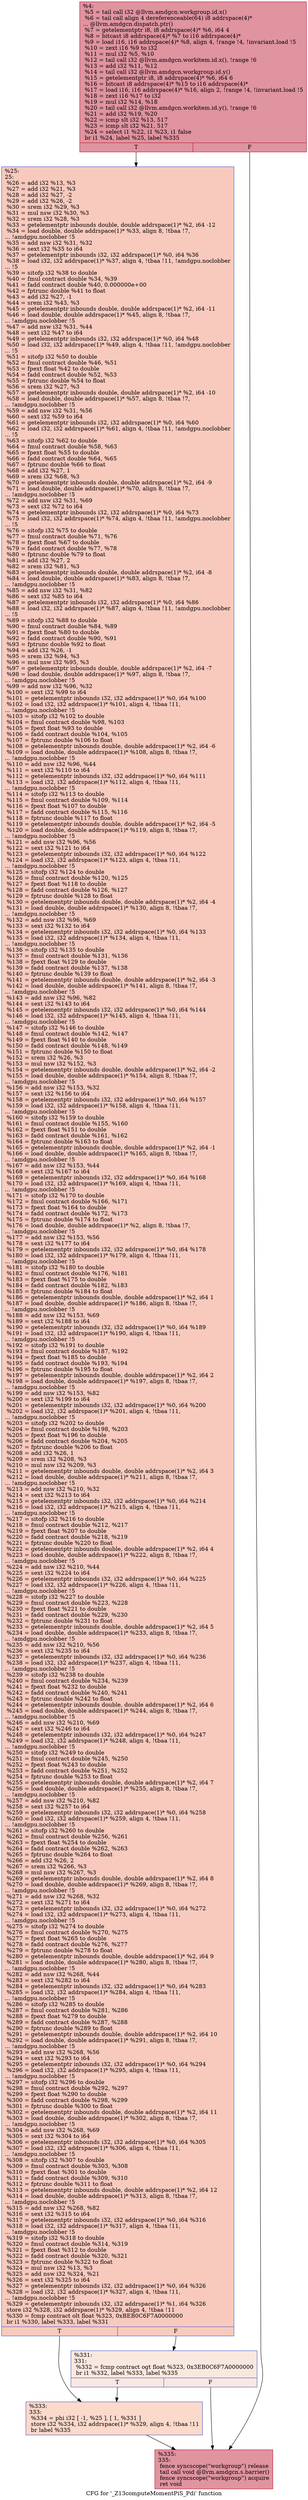 digraph "CFG for '_Z13computeMomentPiS_Pdi' function" {
	label="CFG for '_Z13computeMomentPiS_Pdi' function";

	Node0x537a430 [shape=record,color="#b70d28ff", style=filled, fillcolor="#b70d2870",label="{%4:\l  %5 = tail call i32 @llvm.amdgcn.workgroup.id.x()\l  %6 = tail call align 4 dereferenceable(64) i8 addrspace(4)*\l... @llvm.amdgcn.dispatch.ptr()\l  %7 = getelementptr i8, i8 addrspace(4)* %6, i64 4\l  %8 = bitcast i8 addrspace(4)* %7 to i16 addrspace(4)*\l  %9 = load i16, i16 addrspace(4)* %8, align 4, !range !4, !invariant.load !5\l  %10 = zext i16 %9 to i32\l  %11 = mul i32 %5, %10\l  %12 = tail call i32 @llvm.amdgcn.workitem.id.x(), !range !6\l  %13 = add i32 %11, %12\l  %14 = tail call i32 @llvm.amdgcn.workgroup.id.y()\l  %15 = getelementptr i8, i8 addrspace(4)* %6, i64 6\l  %16 = bitcast i8 addrspace(4)* %15 to i16 addrspace(4)*\l  %17 = load i16, i16 addrspace(4)* %16, align 2, !range !4, !invariant.load !5\l  %18 = zext i16 %17 to i32\l  %19 = mul i32 %14, %18\l  %20 = tail call i32 @llvm.amdgcn.workitem.id.y(), !range !6\l  %21 = add i32 %19, %20\l  %22 = icmp slt i32 %13, 517\l  %23 = icmp slt i32 %21, 517\l  %24 = select i1 %22, i1 %23, i1 false\l  br i1 %24, label %25, label %335\l|{<s0>T|<s1>F}}"];
	Node0x537a430:s0 -> Node0x537df00;
	Node0x537a430:s1 -> Node0x537df90;
	Node0x537df00 [shape=record,color="#3d50c3ff", style=filled, fillcolor="#ef886b70",label="{%25:\l25:                                               \l  %26 = add i32 %13, %3\l  %27 = add i32 %21, %3\l  %28 = add i32 %27, -2\l  %29 = add i32 %26, -2\l  %30 = srem i32 %29, %3\l  %31 = mul nsw i32 %30, %3\l  %32 = srem i32 %28, %3\l  %33 = getelementptr inbounds double, double addrspace(1)* %2, i64 -12\l  %34 = load double, double addrspace(1)* %33, align 8, !tbaa !7,\l... !amdgpu.noclobber !5\l  %35 = add nsw i32 %31, %32\l  %36 = sext i32 %35 to i64\l  %37 = getelementptr inbounds i32, i32 addrspace(1)* %0, i64 %36\l  %38 = load i32, i32 addrspace(1)* %37, align 4, !tbaa !11, !amdgpu.noclobber\l... !5\l  %39 = sitofp i32 %38 to double\l  %40 = fmul contract double %34, %39\l  %41 = fadd contract double %40, 0.000000e+00\l  %42 = fptrunc double %41 to float\l  %43 = add i32 %27, -1\l  %44 = srem i32 %43, %3\l  %45 = getelementptr inbounds double, double addrspace(1)* %2, i64 -11\l  %46 = load double, double addrspace(1)* %45, align 8, !tbaa !7,\l... !amdgpu.noclobber !5\l  %47 = add nsw i32 %31, %44\l  %48 = sext i32 %47 to i64\l  %49 = getelementptr inbounds i32, i32 addrspace(1)* %0, i64 %48\l  %50 = load i32, i32 addrspace(1)* %49, align 4, !tbaa !11, !amdgpu.noclobber\l... !5\l  %51 = sitofp i32 %50 to double\l  %52 = fmul contract double %46, %51\l  %53 = fpext float %42 to double\l  %54 = fadd contract double %52, %53\l  %55 = fptrunc double %54 to float\l  %56 = srem i32 %27, %3\l  %57 = getelementptr inbounds double, double addrspace(1)* %2, i64 -10\l  %58 = load double, double addrspace(1)* %57, align 8, !tbaa !7,\l... !amdgpu.noclobber !5\l  %59 = add nsw i32 %31, %56\l  %60 = sext i32 %59 to i64\l  %61 = getelementptr inbounds i32, i32 addrspace(1)* %0, i64 %60\l  %62 = load i32, i32 addrspace(1)* %61, align 4, !tbaa !11, !amdgpu.noclobber\l... !5\l  %63 = sitofp i32 %62 to double\l  %64 = fmul contract double %58, %63\l  %65 = fpext float %55 to double\l  %66 = fadd contract double %64, %65\l  %67 = fptrunc double %66 to float\l  %68 = add i32 %27, 1\l  %69 = srem i32 %68, %3\l  %70 = getelementptr inbounds double, double addrspace(1)* %2, i64 -9\l  %71 = load double, double addrspace(1)* %70, align 8, !tbaa !7,\l... !amdgpu.noclobber !5\l  %72 = add nsw i32 %31, %69\l  %73 = sext i32 %72 to i64\l  %74 = getelementptr inbounds i32, i32 addrspace(1)* %0, i64 %73\l  %75 = load i32, i32 addrspace(1)* %74, align 4, !tbaa !11, !amdgpu.noclobber\l... !5\l  %76 = sitofp i32 %75 to double\l  %77 = fmul contract double %71, %76\l  %78 = fpext float %67 to double\l  %79 = fadd contract double %77, %78\l  %80 = fptrunc double %79 to float\l  %81 = add i32 %27, 2\l  %82 = srem i32 %81, %3\l  %83 = getelementptr inbounds double, double addrspace(1)* %2, i64 -8\l  %84 = load double, double addrspace(1)* %83, align 8, !tbaa !7,\l... !amdgpu.noclobber !5\l  %85 = add nsw i32 %31, %82\l  %86 = sext i32 %85 to i64\l  %87 = getelementptr inbounds i32, i32 addrspace(1)* %0, i64 %86\l  %88 = load i32, i32 addrspace(1)* %87, align 4, !tbaa !11, !amdgpu.noclobber\l... !5\l  %89 = sitofp i32 %88 to double\l  %90 = fmul contract double %84, %89\l  %91 = fpext float %80 to double\l  %92 = fadd contract double %90, %91\l  %93 = fptrunc double %92 to float\l  %94 = add i32 %26, -1\l  %95 = srem i32 %94, %3\l  %96 = mul nsw i32 %95, %3\l  %97 = getelementptr inbounds double, double addrspace(1)* %2, i64 -7\l  %98 = load double, double addrspace(1)* %97, align 8, !tbaa !7,\l... !amdgpu.noclobber !5\l  %99 = add nsw i32 %96, %32\l  %100 = sext i32 %99 to i64\l  %101 = getelementptr inbounds i32, i32 addrspace(1)* %0, i64 %100\l  %102 = load i32, i32 addrspace(1)* %101, align 4, !tbaa !11,\l... !amdgpu.noclobber !5\l  %103 = sitofp i32 %102 to double\l  %104 = fmul contract double %98, %103\l  %105 = fpext float %93 to double\l  %106 = fadd contract double %104, %105\l  %107 = fptrunc double %106 to float\l  %108 = getelementptr inbounds double, double addrspace(1)* %2, i64 -6\l  %109 = load double, double addrspace(1)* %108, align 8, !tbaa !7,\l... !amdgpu.noclobber !5\l  %110 = add nsw i32 %96, %44\l  %111 = sext i32 %110 to i64\l  %112 = getelementptr inbounds i32, i32 addrspace(1)* %0, i64 %111\l  %113 = load i32, i32 addrspace(1)* %112, align 4, !tbaa !11,\l... !amdgpu.noclobber !5\l  %114 = sitofp i32 %113 to double\l  %115 = fmul contract double %109, %114\l  %116 = fpext float %107 to double\l  %117 = fadd contract double %115, %116\l  %118 = fptrunc double %117 to float\l  %119 = getelementptr inbounds double, double addrspace(1)* %2, i64 -5\l  %120 = load double, double addrspace(1)* %119, align 8, !tbaa !7,\l... !amdgpu.noclobber !5\l  %121 = add nsw i32 %96, %56\l  %122 = sext i32 %121 to i64\l  %123 = getelementptr inbounds i32, i32 addrspace(1)* %0, i64 %122\l  %124 = load i32, i32 addrspace(1)* %123, align 4, !tbaa !11,\l... !amdgpu.noclobber !5\l  %125 = sitofp i32 %124 to double\l  %126 = fmul contract double %120, %125\l  %127 = fpext float %118 to double\l  %128 = fadd contract double %126, %127\l  %129 = fptrunc double %128 to float\l  %130 = getelementptr inbounds double, double addrspace(1)* %2, i64 -4\l  %131 = load double, double addrspace(1)* %130, align 8, !tbaa !7,\l... !amdgpu.noclobber !5\l  %132 = add nsw i32 %96, %69\l  %133 = sext i32 %132 to i64\l  %134 = getelementptr inbounds i32, i32 addrspace(1)* %0, i64 %133\l  %135 = load i32, i32 addrspace(1)* %134, align 4, !tbaa !11,\l... !amdgpu.noclobber !5\l  %136 = sitofp i32 %135 to double\l  %137 = fmul contract double %131, %136\l  %138 = fpext float %129 to double\l  %139 = fadd contract double %137, %138\l  %140 = fptrunc double %139 to float\l  %141 = getelementptr inbounds double, double addrspace(1)* %2, i64 -3\l  %142 = load double, double addrspace(1)* %141, align 8, !tbaa !7,\l... !amdgpu.noclobber !5\l  %143 = add nsw i32 %96, %82\l  %144 = sext i32 %143 to i64\l  %145 = getelementptr inbounds i32, i32 addrspace(1)* %0, i64 %144\l  %146 = load i32, i32 addrspace(1)* %145, align 4, !tbaa !11,\l... !amdgpu.noclobber !5\l  %147 = sitofp i32 %146 to double\l  %148 = fmul contract double %142, %147\l  %149 = fpext float %140 to double\l  %150 = fadd contract double %148, %149\l  %151 = fptrunc double %150 to float\l  %152 = srem i32 %26, %3\l  %153 = mul nsw i32 %152, %3\l  %154 = getelementptr inbounds double, double addrspace(1)* %2, i64 -2\l  %155 = load double, double addrspace(1)* %154, align 8, !tbaa !7,\l... !amdgpu.noclobber !5\l  %156 = add nsw i32 %153, %32\l  %157 = sext i32 %156 to i64\l  %158 = getelementptr inbounds i32, i32 addrspace(1)* %0, i64 %157\l  %159 = load i32, i32 addrspace(1)* %158, align 4, !tbaa !11,\l... !amdgpu.noclobber !5\l  %160 = sitofp i32 %159 to double\l  %161 = fmul contract double %155, %160\l  %162 = fpext float %151 to double\l  %163 = fadd contract double %161, %162\l  %164 = fptrunc double %163 to float\l  %165 = getelementptr inbounds double, double addrspace(1)* %2, i64 -1\l  %166 = load double, double addrspace(1)* %165, align 8, !tbaa !7,\l... !amdgpu.noclobber !5\l  %167 = add nsw i32 %153, %44\l  %168 = sext i32 %167 to i64\l  %169 = getelementptr inbounds i32, i32 addrspace(1)* %0, i64 %168\l  %170 = load i32, i32 addrspace(1)* %169, align 4, !tbaa !11,\l... !amdgpu.noclobber !5\l  %171 = sitofp i32 %170 to double\l  %172 = fmul contract double %166, %171\l  %173 = fpext float %164 to double\l  %174 = fadd contract double %172, %173\l  %175 = fptrunc double %174 to float\l  %176 = load double, double addrspace(1)* %2, align 8, !tbaa !7,\l... !amdgpu.noclobber !5\l  %177 = add nsw i32 %153, %56\l  %178 = sext i32 %177 to i64\l  %179 = getelementptr inbounds i32, i32 addrspace(1)* %0, i64 %178\l  %180 = load i32, i32 addrspace(1)* %179, align 4, !tbaa !11,\l... !amdgpu.noclobber !5\l  %181 = sitofp i32 %180 to double\l  %182 = fmul contract double %176, %181\l  %183 = fpext float %175 to double\l  %184 = fadd contract double %182, %183\l  %185 = fptrunc double %184 to float\l  %186 = getelementptr inbounds double, double addrspace(1)* %2, i64 1\l  %187 = load double, double addrspace(1)* %186, align 8, !tbaa !7,\l... !amdgpu.noclobber !5\l  %188 = add nsw i32 %153, %69\l  %189 = sext i32 %188 to i64\l  %190 = getelementptr inbounds i32, i32 addrspace(1)* %0, i64 %189\l  %191 = load i32, i32 addrspace(1)* %190, align 4, !tbaa !11,\l... !amdgpu.noclobber !5\l  %192 = sitofp i32 %191 to double\l  %193 = fmul contract double %187, %192\l  %194 = fpext float %185 to double\l  %195 = fadd contract double %193, %194\l  %196 = fptrunc double %195 to float\l  %197 = getelementptr inbounds double, double addrspace(1)* %2, i64 2\l  %198 = load double, double addrspace(1)* %197, align 8, !tbaa !7,\l... !amdgpu.noclobber !5\l  %199 = add nsw i32 %153, %82\l  %200 = sext i32 %199 to i64\l  %201 = getelementptr inbounds i32, i32 addrspace(1)* %0, i64 %200\l  %202 = load i32, i32 addrspace(1)* %201, align 4, !tbaa !11,\l... !amdgpu.noclobber !5\l  %203 = sitofp i32 %202 to double\l  %204 = fmul contract double %198, %203\l  %205 = fpext float %196 to double\l  %206 = fadd contract double %204, %205\l  %207 = fptrunc double %206 to float\l  %208 = add i32 %26, 1\l  %209 = srem i32 %208, %3\l  %210 = mul nsw i32 %209, %3\l  %211 = getelementptr inbounds double, double addrspace(1)* %2, i64 3\l  %212 = load double, double addrspace(1)* %211, align 8, !tbaa !7,\l... !amdgpu.noclobber !5\l  %213 = add nsw i32 %210, %32\l  %214 = sext i32 %213 to i64\l  %215 = getelementptr inbounds i32, i32 addrspace(1)* %0, i64 %214\l  %216 = load i32, i32 addrspace(1)* %215, align 4, !tbaa !11,\l... !amdgpu.noclobber !5\l  %217 = sitofp i32 %216 to double\l  %218 = fmul contract double %212, %217\l  %219 = fpext float %207 to double\l  %220 = fadd contract double %218, %219\l  %221 = fptrunc double %220 to float\l  %222 = getelementptr inbounds double, double addrspace(1)* %2, i64 4\l  %223 = load double, double addrspace(1)* %222, align 8, !tbaa !7,\l... !amdgpu.noclobber !5\l  %224 = add nsw i32 %210, %44\l  %225 = sext i32 %224 to i64\l  %226 = getelementptr inbounds i32, i32 addrspace(1)* %0, i64 %225\l  %227 = load i32, i32 addrspace(1)* %226, align 4, !tbaa !11,\l... !amdgpu.noclobber !5\l  %228 = sitofp i32 %227 to double\l  %229 = fmul contract double %223, %228\l  %230 = fpext float %221 to double\l  %231 = fadd contract double %229, %230\l  %232 = fptrunc double %231 to float\l  %233 = getelementptr inbounds double, double addrspace(1)* %2, i64 5\l  %234 = load double, double addrspace(1)* %233, align 8, !tbaa !7,\l... !amdgpu.noclobber !5\l  %235 = add nsw i32 %210, %56\l  %236 = sext i32 %235 to i64\l  %237 = getelementptr inbounds i32, i32 addrspace(1)* %0, i64 %236\l  %238 = load i32, i32 addrspace(1)* %237, align 4, !tbaa !11,\l... !amdgpu.noclobber !5\l  %239 = sitofp i32 %238 to double\l  %240 = fmul contract double %234, %239\l  %241 = fpext float %232 to double\l  %242 = fadd contract double %240, %241\l  %243 = fptrunc double %242 to float\l  %244 = getelementptr inbounds double, double addrspace(1)* %2, i64 6\l  %245 = load double, double addrspace(1)* %244, align 8, !tbaa !7,\l... !amdgpu.noclobber !5\l  %246 = add nsw i32 %210, %69\l  %247 = sext i32 %246 to i64\l  %248 = getelementptr inbounds i32, i32 addrspace(1)* %0, i64 %247\l  %249 = load i32, i32 addrspace(1)* %248, align 4, !tbaa !11,\l... !amdgpu.noclobber !5\l  %250 = sitofp i32 %249 to double\l  %251 = fmul contract double %245, %250\l  %252 = fpext float %243 to double\l  %253 = fadd contract double %251, %252\l  %254 = fptrunc double %253 to float\l  %255 = getelementptr inbounds double, double addrspace(1)* %2, i64 7\l  %256 = load double, double addrspace(1)* %255, align 8, !tbaa !7,\l... !amdgpu.noclobber !5\l  %257 = add nsw i32 %210, %82\l  %258 = sext i32 %257 to i64\l  %259 = getelementptr inbounds i32, i32 addrspace(1)* %0, i64 %258\l  %260 = load i32, i32 addrspace(1)* %259, align 4, !tbaa !11,\l... !amdgpu.noclobber !5\l  %261 = sitofp i32 %260 to double\l  %262 = fmul contract double %256, %261\l  %263 = fpext float %254 to double\l  %264 = fadd contract double %262, %263\l  %265 = fptrunc double %264 to float\l  %266 = add i32 %26, 2\l  %267 = srem i32 %266, %3\l  %268 = mul nsw i32 %267, %3\l  %269 = getelementptr inbounds double, double addrspace(1)* %2, i64 8\l  %270 = load double, double addrspace(1)* %269, align 8, !tbaa !7,\l... !amdgpu.noclobber !5\l  %271 = add nsw i32 %268, %32\l  %272 = sext i32 %271 to i64\l  %273 = getelementptr inbounds i32, i32 addrspace(1)* %0, i64 %272\l  %274 = load i32, i32 addrspace(1)* %273, align 4, !tbaa !11,\l... !amdgpu.noclobber !5\l  %275 = sitofp i32 %274 to double\l  %276 = fmul contract double %270, %275\l  %277 = fpext float %265 to double\l  %278 = fadd contract double %276, %277\l  %279 = fptrunc double %278 to float\l  %280 = getelementptr inbounds double, double addrspace(1)* %2, i64 9\l  %281 = load double, double addrspace(1)* %280, align 8, !tbaa !7,\l... !amdgpu.noclobber !5\l  %282 = add nsw i32 %268, %44\l  %283 = sext i32 %282 to i64\l  %284 = getelementptr inbounds i32, i32 addrspace(1)* %0, i64 %283\l  %285 = load i32, i32 addrspace(1)* %284, align 4, !tbaa !11,\l... !amdgpu.noclobber !5\l  %286 = sitofp i32 %285 to double\l  %287 = fmul contract double %281, %286\l  %288 = fpext float %279 to double\l  %289 = fadd contract double %287, %288\l  %290 = fptrunc double %289 to float\l  %291 = getelementptr inbounds double, double addrspace(1)* %2, i64 10\l  %292 = load double, double addrspace(1)* %291, align 8, !tbaa !7,\l... !amdgpu.noclobber !5\l  %293 = add nsw i32 %268, %56\l  %294 = sext i32 %293 to i64\l  %295 = getelementptr inbounds i32, i32 addrspace(1)* %0, i64 %294\l  %296 = load i32, i32 addrspace(1)* %295, align 4, !tbaa !11,\l... !amdgpu.noclobber !5\l  %297 = sitofp i32 %296 to double\l  %298 = fmul contract double %292, %297\l  %299 = fpext float %290 to double\l  %300 = fadd contract double %298, %299\l  %301 = fptrunc double %300 to float\l  %302 = getelementptr inbounds double, double addrspace(1)* %2, i64 11\l  %303 = load double, double addrspace(1)* %302, align 8, !tbaa !7,\l... !amdgpu.noclobber !5\l  %304 = add nsw i32 %268, %69\l  %305 = sext i32 %304 to i64\l  %306 = getelementptr inbounds i32, i32 addrspace(1)* %0, i64 %305\l  %307 = load i32, i32 addrspace(1)* %306, align 4, !tbaa !11,\l... !amdgpu.noclobber !5\l  %308 = sitofp i32 %307 to double\l  %309 = fmul contract double %303, %308\l  %310 = fpext float %301 to double\l  %311 = fadd contract double %309, %310\l  %312 = fptrunc double %311 to float\l  %313 = getelementptr inbounds double, double addrspace(1)* %2, i64 12\l  %314 = load double, double addrspace(1)* %313, align 8, !tbaa !7,\l... !amdgpu.noclobber !5\l  %315 = add nsw i32 %268, %82\l  %316 = sext i32 %315 to i64\l  %317 = getelementptr inbounds i32, i32 addrspace(1)* %0, i64 %316\l  %318 = load i32, i32 addrspace(1)* %317, align 4, !tbaa !11,\l... !amdgpu.noclobber !5\l  %319 = sitofp i32 %318 to double\l  %320 = fmul contract double %314, %319\l  %321 = fpext float %312 to double\l  %322 = fadd contract double %320, %321\l  %323 = fptrunc double %322 to float\l  %324 = mul nsw i32 %13, %3\l  %325 = add nsw i32 %324, %21\l  %326 = sext i32 %325 to i64\l  %327 = getelementptr inbounds i32, i32 addrspace(1)* %0, i64 %326\l  %328 = load i32, i32 addrspace(1)* %327, align 4, !tbaa !11,\l... !amdgpu.noclobber !5\l  %329 = getelementptr inbounds i32, i32 addrspace(1)* %1, i64 %326\l  store i32 %328, i32 addrspace(1)* %329, align 4, !tbaa !11\l  %330 = fcmp contract olt float %323, 0xBEB0C6F7A0000000\l  br i1 %330, label %333, label %331\l|{<s0>T|<s1>F}}"];
	Node0x537df00:s0 -> Node0x538c7a0;
	Node0x537df00:s1 -> Node0x538c830;
	Node0x538c830 [shape=record,color="#3d50c3ff", style=filled, fillcolor="#f1ccb870",label="{%331:\l331:                                              \l  %332 = fcmp contract ogt float %323, 0x3EB0C6F7A0000000\l  br i1 %332, label %333, label %335\l|{<s0>T|<s1>F}}"];
	Node0x538c830:s0 -> Node0x538c7a0;
	Node0x538c830:s1 -> Node0x537df90;
	Node0x538c7a0 [shape=record,color="#3d50c3ff", style=filled, fillcolor="#f7a88970",label="{%333:\l333:                                              \l  %334 = phi i32 [ -1, %25 ], [ 1, %331 ]\l  store i32 %334, i32 addrspace(1)* %329, align 4, !tbaa !11\l  br label %335\l}"];
	Node0x538c7a0 -> Node0x537df90;
	Node0x537df90 [shape=record,color="#b70d28ff", style=filled, fillcolor="#b70d2870",label="{%335:\l335:                                              \l  fence syncscope(\"workgroup\") release\l  tail call void @llvm.amdgcn.s.barrier()\l  fence syncscope(\"workgroup\") acquire\l  ret void\l}"];
}
